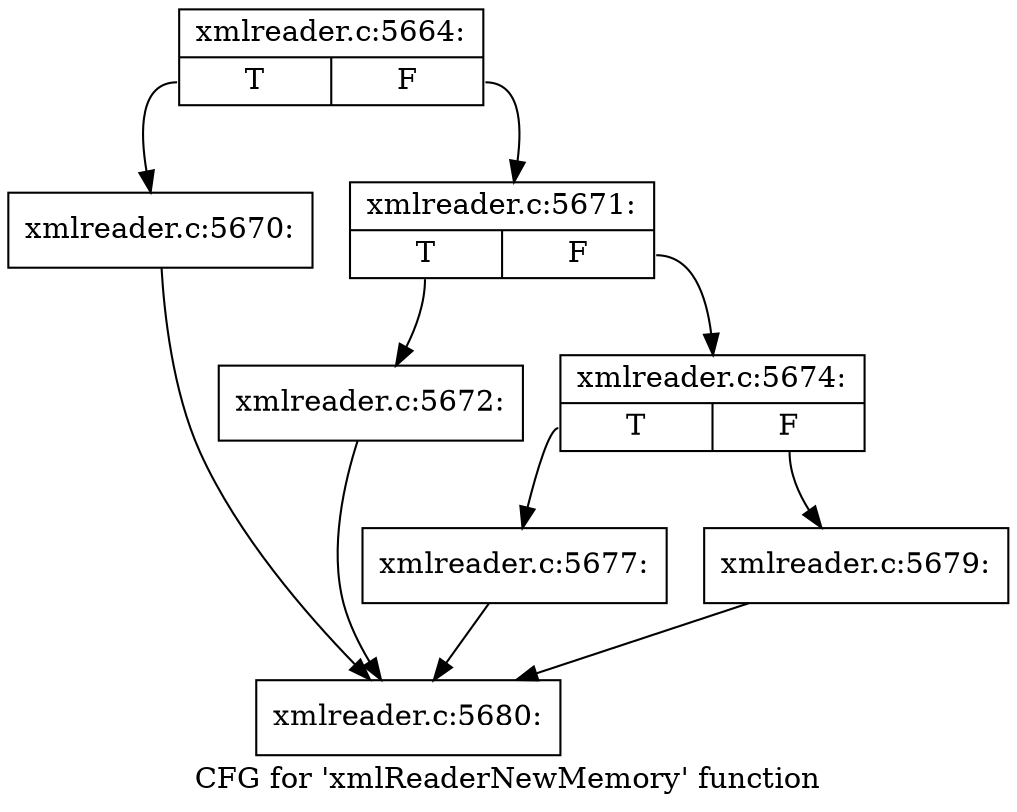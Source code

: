 digraph "CFG for 'xmlReaderNewMemory' function" {
	label="CFG for 'xmlReaderNewMemory' function";

	Node0x55e449525460 [shape=record,label="{xmlreader.c:5664:|{<s0>T|<s1>F}}"];
	Node0x55e449525460:s0 -> Node0x55e449526ec0;
	Node0x55e449525460:s1 -> Node0x55e449526f10;
	Node0x55e449526ec0 [shape=record,label="{xmlreader.c:5670:}"];
	Node0x55e449526ec0 -> Node0x55e449522e70;
	Node0x55e449526f10 [shape=record,label="{xmlreader.c:5671:|{<s0>T|<s1>F}}"];
	Node0x55e449526f10:s0 -> Node0x55e4495273d0;
	Node0x55e449526f10:s1 -> Node0x55e449527420;
	Node0x55e4495273d0 [shape=record,label="{xmlreader.c:5672:}"];
	Node0x55e4495273d0 -> Node0x55e449522e70;
	Node0x55e449527420 [shape=record,label="{xmlreader.c:5674:|{<s0>T|<s1>F}}"];
	Node0x55e449527420:s0 -> Node0x55e449527c00;
	Node0x55e449527420:s1 -> Node0x55e449527c50;
	Node0x55e449527c00 [shape=record,label="{xmlreader.c:5677:}"];
	Node0x55e449527c00 -> Node0x55e449522e70;
	Node0x55e449527c50 [shape=record,label="{xmlreader.c:5679:}"];
	Node0x55e449527c50 -> Node0x55e449522e70;
	Node0x55e449522e70 [shape=record,label="{xmlreader.c:5680:}"];
}
